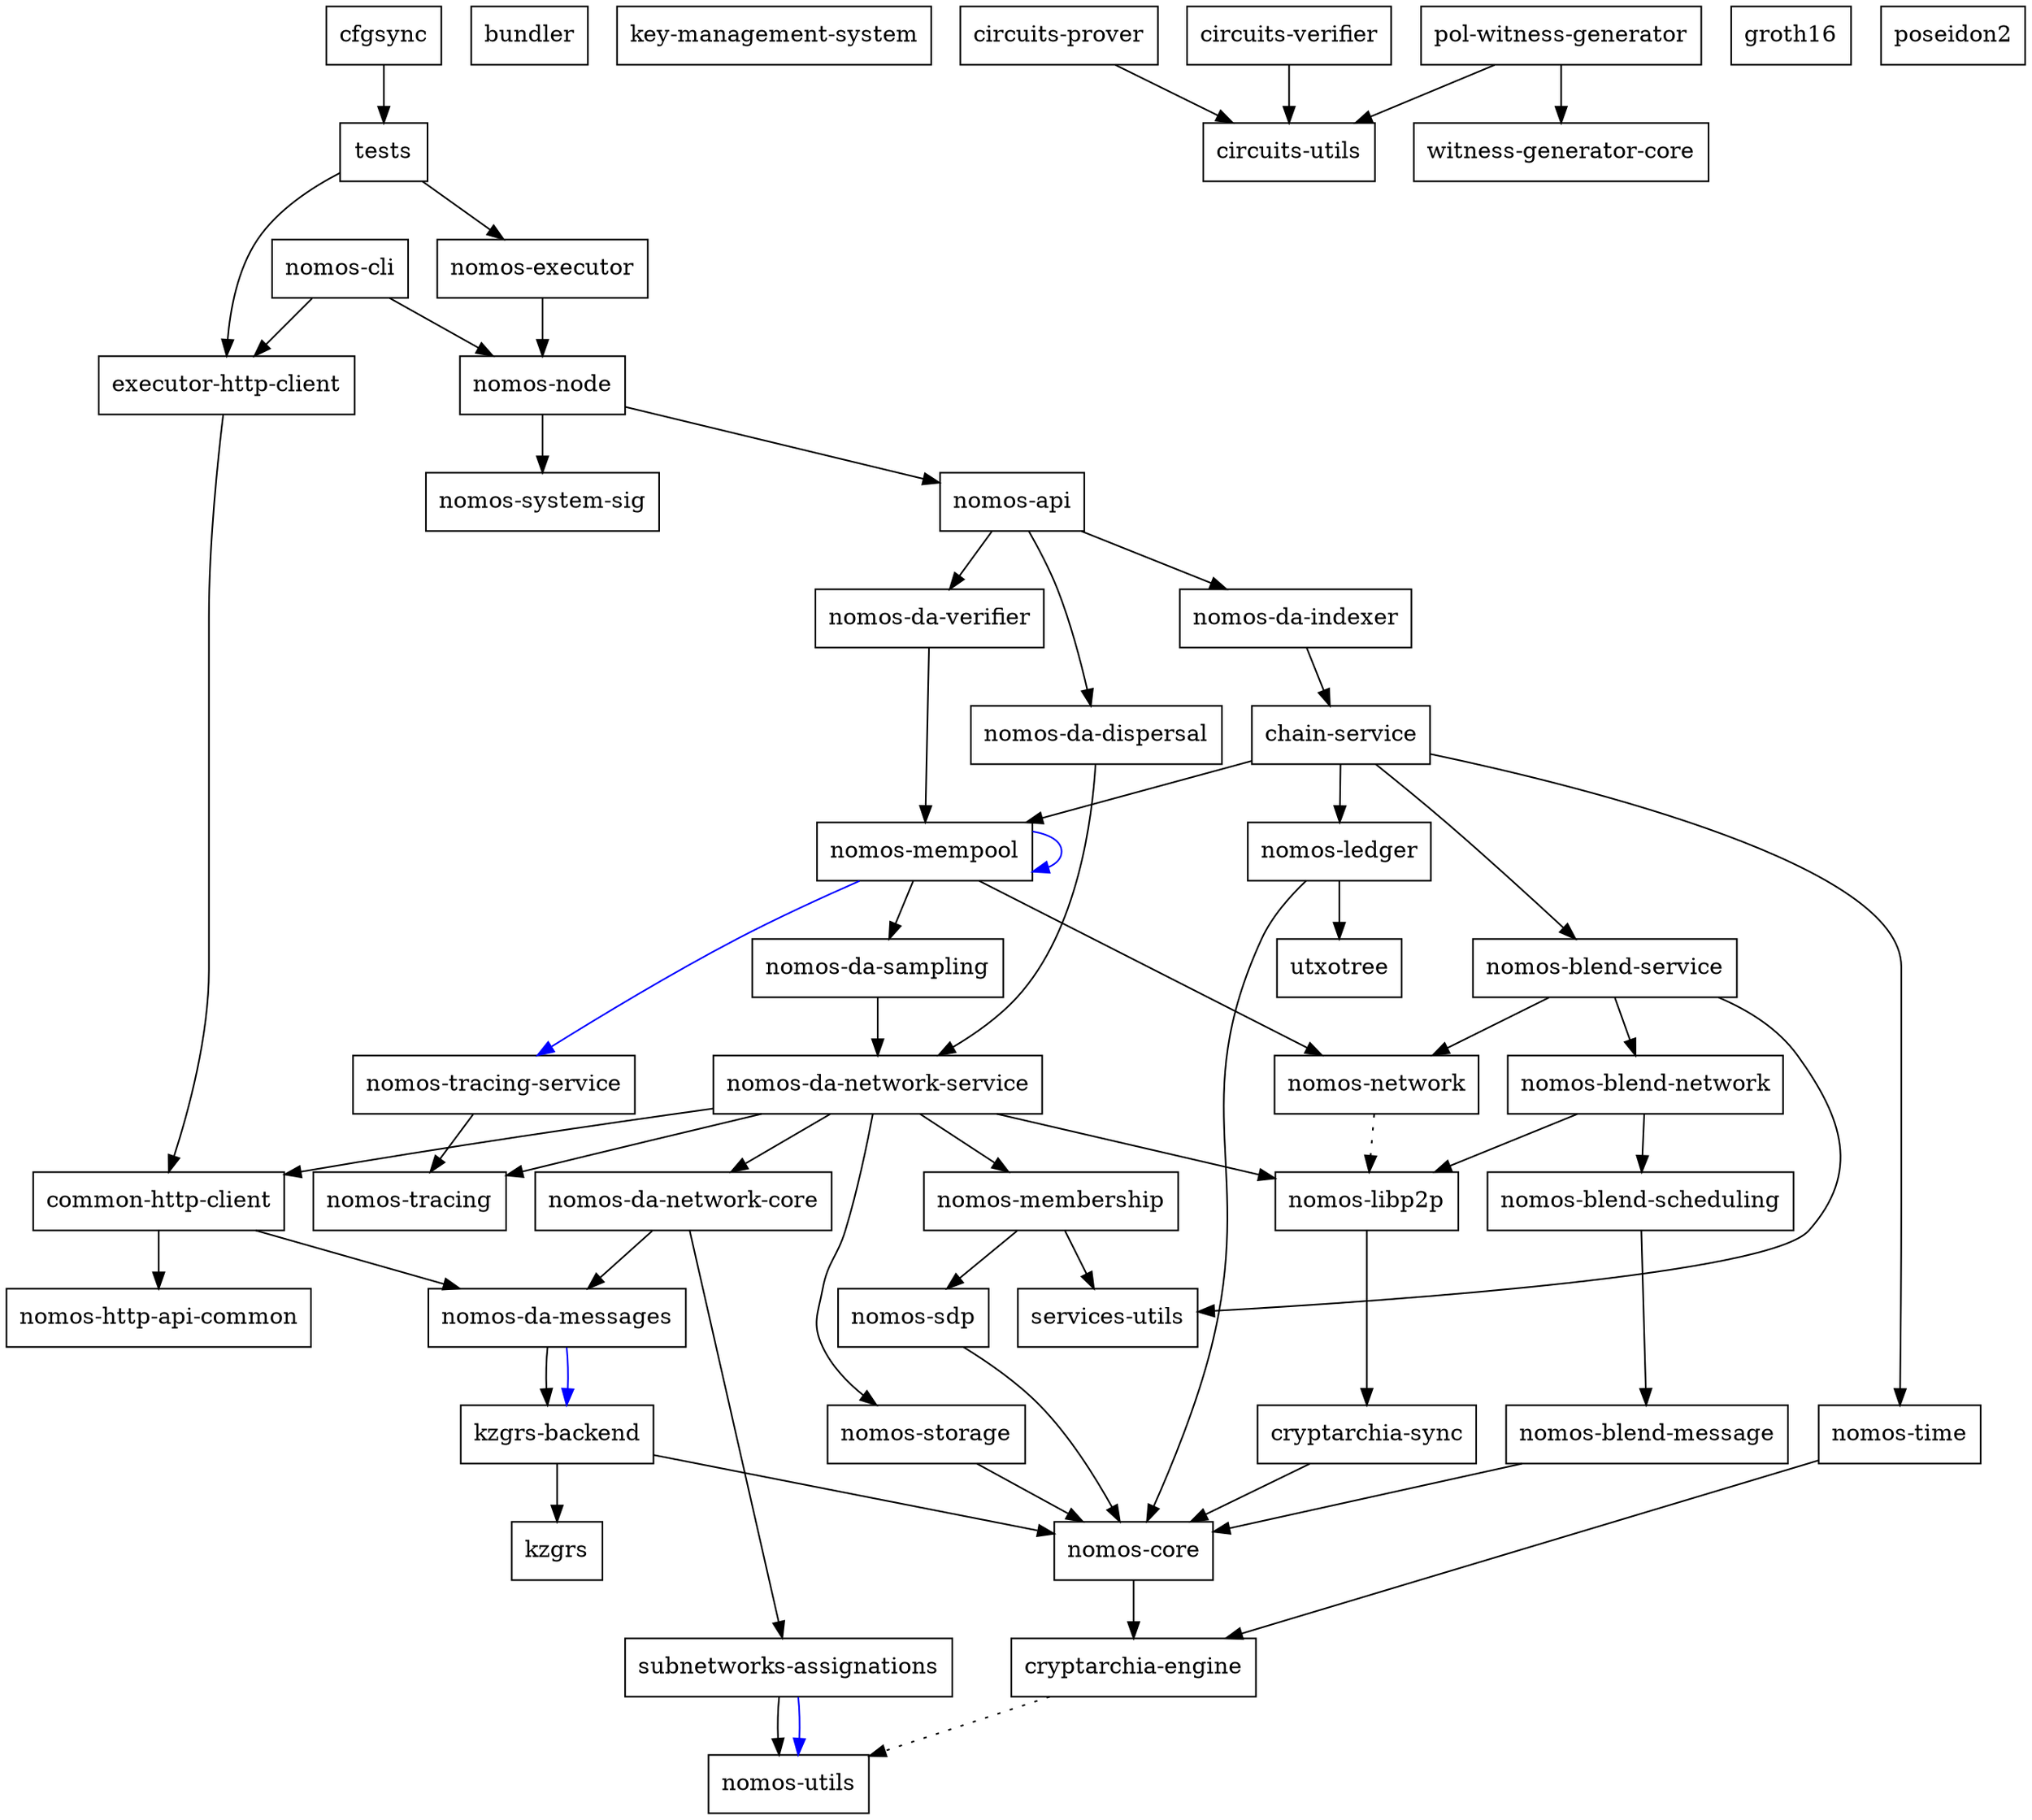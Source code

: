 digraph {
    0 [ label = "cryptarchia-engine" shape = box]
    1 [ label = "nomos-utils" shape = box]
    2 [ label = "cryptarchia-sync" shape = box]
    3 [ label = "nomos-core" shape = box]
    4 [ label = "nomos-ledger" shape = box]
    5 [ label = "utxotree" shape = box]
    6 [ label = "nomos-http-api-common" shape = box]
    7 [ label = "nomos-executor" shape = box]
    8 [ label = "kzgrs-backend" shape = box]
    9 [ label = "kzgrs" shape = box]
    10 [ label = "nomos-api" shape = box]
    11 [ label = "chain-service" shape = box]
    12 [ label = "nomos-blend-service" shape = box]
    13 [ label = "nomos-blend-message" shape = box]
    14 [ label = "nomos-blend-network" shape = box]
    15 [ label = "nomos-blend-scheduling" shape = box]
    16 [ label = "nomos-libp2p" shape = box]
    17 [ label = "nomos-network" shape = box]
    18 [ label = "services-utils" shape = box]
    19 [ label = "nomos-da-sampling" shape = box]
    20 [ label = "nomos-da-network-core" shape = box]
    21 [ label = "nomos-da-messages" shape = box]
    22 [ label = "subnetworks-assignations" shape = box]
    23 [ label = "nomos-da-network-service" shape = box]
    24 [ label = "common-http-client" shape = box]
    25 [ label = "nomos-membership" shape = box]
    26 [ label = "nomos-sdp" shape = box]
    27 [ label = "nomos-storage" shape = box]
    28 [ label = "nomos-tracing" shape = box]
    29 [ label = "nomos-mempool" shape = box]
    30 [ label = "nomos-tracing-service" shape = box]
    31 [ label = "nomos-time" shape = box]
    32 [ label = "nomos-da-dispersal" shape = box]
    33 [ label = "nomos-da-indexer" shape = box]
    34 [ label = "nomos-da-verifier" shape = box]
    35 [ label = "nomos-node" shape = box]
    36 [ label = "nomos-system-sig" shape = box]
    37 [ label = "executor-http-client" shape = box]
    38 [ label = "bundler" shape = box]
    39 [ label = "nomos-cli" shape = box]
    40 [ label = "key-management-system" shape = box]
    41 [ label = "cfgsync" shape = box]
    42 [ label = "tests" shape = box]
    43 [ label = "circuits-prover" shape = box]
    44 [ label = "circuits-utils" shape = box]
    45 [ label = "circuits-verifier" shape = box]
    46 [ label = "witness-generator-core" shape = box]
    47 [ label = "pol-witness-generator" shape = box]
    48 [ label = "groth16" shape = box]
    49 [ label = "poseidon2" shape = box]
    0 -> 1 [ style = dotted]
    2 -> 3 [ ]
    3 -> 0 [ ]
    4 -> 3 [ ]
    4 -> 5 [ ]
    7 -> 35 [ ]
    8 -> 9 [ ]
    8 -> 3 [ ]
    10 -> 32 [ ]
    10 -> 33 [ ]
    10 -> 34 [ ]
    11 -> 12 [ ]
    11 -> 4 [ ]
    11 -> 29 [ ]
    11 -> 31 [ ]
    12 -> 14 [ ]
    12 -> 17 [ ]
    12 -> 18 [ ]
    13 -> 3 [ ]
    14 -> 15 [ ]
    14 -> 16 [ ]
    15 -> 13 [ ]
    16 -> 2 [ ]
    17 -> 16 [ style = dotted]
    19 -> 23 [ ]
    20 -> 21 [ ]
    20 -> 22 [ ]
    21 -> 8 [ ]
    21 -> 8 [ color = blue]
    22 -> 1 [ ]
    22 -> 1 [ color = blue]
    23 -> 24 [ ]
    23 -> 20 [ ]
    23 -> 16 [ ]
    23 -> 25 [ ]
    23 -> 27 [ ]
    23 -> 28 [ ]
    24 -> 21 [ ]
    24 -> 6 [ ]
    25 -> 26 [ ]
    25 -> 18 [ ]
    26 -> 3 [ ]
    27 -> 3 [ ]
    29 -> 19 [ ]
    29 -> 29 [ color = blue]
    29 -> 17 [ ]
    29 -> 30 [ color = blue]
    30 -> 28 [ ]
    31 -> 0 [ ]
    32 -> 23 [ ]
    33 -> 11 [ ]
    34 -> 29 [ ]
    35 -> 10 [ ]
    35 -> 36 [ ]
    37 -> 24 [ ]
    39 -> 37 [ ]
    39 -> 35 [ ]
    41 -> 42 [ ]
    42 -> 37 [ ]
    42 -> 7 [ ]
    43 -> 44 [ ]
    45 -> 44 [ ]
    47 -> 44 [ ]
    47 -> 46 [ ]
}

